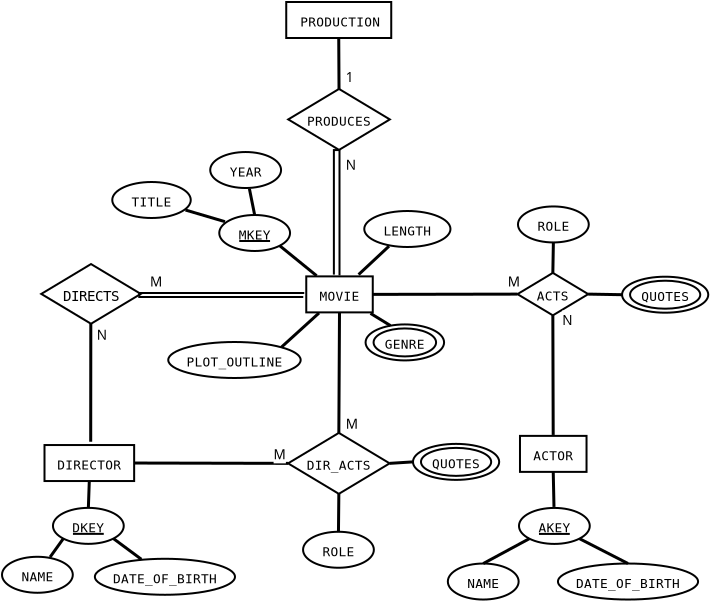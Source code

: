 <?xml version="1.0" encoding="UTF-8"?>
<dia:diagram xmlns:dia="http://www.lysator.liu.se/~alla/dia/">
  <dia:layer name="Background" visible="true" active="true">
    <dia:object type="ER - Entity" version="0" id="O0">
      <dia:attribute name="obj_pos">
        <dia:point val="15.149,3.65"/>
      </dia:attribute>
      <dia:attribute name="obj_bb">
        <dia:rectangle val="15.099,3.6;20.449,5.5"/>
      </dia:attribute>
      <dia:attribute name="elem_corner">
        <dia:point val="15.149,3.65"/>
      </dia:attribute>
      <dia:attribute name="elem_width">
        <dia:real val="5.25"/>
      </dia:attribute>
      <dia:attribute name="elem_height">
        <dia:real val="1.8"/>
      </dia:attribute>
      <dia:attribute name="border_width">
        <dia:real val="0.1"/>
      </dia:attribute>
      <dia:attribute name="border_color">
        <dia:color val="#000000"/>
      </dia:attribute>
      <dia:attribute name="inner_color">
        <dia:color val="#ffffff"/>
      </dia:attribute>
      <dia:attribute name="name">
        <dia:string>#PRODUCTION#</dia:string>
      </dia:attribute>
      <dia:attribute name="weak">
        <dia:boolean val="false"/>
      </dia:attribute>
      <dia:attribute name="associative">
        <dia:boolean val="false"/>
      </dia:attribute>
      <dia:attribute name="font">
        <dia:font family="monospace" style="0" name="Courier"/>
      </dia:attribute>
      <dia:attribute name="font_height">
        <dia:real val="0.8"/>
      </dia:attribute>
    </dia:object>
    <dia:object type="ER - Relationship" version="0" id="O1">
      <dia:attribute name="obj_pos">
        <dia:point val="15.248,7.997"/>
      </dia:attribute>
      <dia:attribute name="obj_bb">
        <dia:rectangle val="14.898,7.947;20.678,11.095"/>
      </dia:attribute>
      <dia:attribute name="elem_corner">
        <dia:point val="15.248,7.997"/>
      </dia:attribute>
      <dia:attribute name="elem_width">
        <dia:real val="5.08"/>
      </dia:attribute>
      <dia:attribute name="elem_height">
        <dia:real val="3.048"/>
      </dia:attribute>
      <dia:attribute name="border_width">
        <dia:real val="0.1"/>
      </dia:attribute>
      <dia:attribute name="border_color">
        <dia:color val="#000000"/>
      </dia:attribute>
      <dia:attribute name="inner_color">
        <dia:color val="#ffffff"/>
      </dia:attribute>
      <dia:attribute name="name">
        <dia:string>#PRODUCES#</dia:string>
      </dia:attribute>
      <dia:attribute name="left_card">
        <dia:string>##</dia:string>
      </dia:attribute>
      <dia:attribute name="right_card">
        <dia:string>##</dia:string>
      </dia:attribute>
      <dia:attribute name="identifying">
        <dia:boolean val="false"/>
      </dia:attribute>
      <dia:attribute name="rotated">
        <dia:boolean val="false"/>
      </dia:attribute>
      <dia:attribute name="font">
        <dia:font family="monospace" style="0" name="Courier"/>
      </dia:attribute>
      <dia:attribute name="font_height">
        <dia:real val="0.8"/>
      </dia:attribute>
    </dia:object>
    <dia:object type="Standard - Line" version="0" id="O2">
      <dia:attribute name="obj_pos">
        <dia:point val="17.774,5.45"/>
      </dia:attribute>
      <dia:attribute name="obj_bb">
        <dia:rectangle val="17.698,5.375;17.863,8.073"/>
      </dia:attribute>
      <dia:attribute name="conn_endpoints">
        <dia:point val="17.774,5.45"/>
        <dia:point val="17.788,7.997"/>
      </dia:attribute>
      <dia:attribute name="numcp">
        <dia:int val="1"/>
      </dia:attribute>
      <dia:attribute name="line_width">
        <dia:real val="0.15"/>
      </dia:attribute>
      <dia:connections>
        <dia:connection handle="0" to="O0" connection="6"/>
        <dia:connection handle="1" to="O1" connection="2"/>
      </dia:connections>
    </dia:object>
    <dia:object type="ER - Entity" version="0" id="O3">
      <dia:attribute name="obj_pos">
        <dia:point val="16.15,17.369"/>
      </dia:attribute>
      <dia:attribute name="obj_bb">
        <dia:rectangle val="16.1,17.319;19.525,19.219"/>
      </dia:attribute>
      <dia:attribute name="elem_corner">
        <dia:point val="16.15,17.369"/>
      </dia:attribute>
      <dia:attribute name="elem_width">
        <dia:real val="3.325"/>
      </dia:attribute>
      <dia:attribute name="elem_height">
        <dia:real val="1.8"/>
      </dia:attribute>
      <dia:attribute name="border_width">
        <dia:real val="0.1"/>
      </dia:attribute>
      <dia:attribute name="border_color">
        <dia:color val="#000000"/>
      </dia:attribute>
      <dia:attribute name="inner_color">
        <dia:color val="#ffffff"/>
      </dia:attribute>
      <dia:attribute name="name">
        <dia:string>#MOVIE#</dia:string>
      </dia:attribute>
      <dia:attribute name="weak">
        <dia:boolean val="false"/>
      </dia:attribute>
      <dia:attribute name="associative">
        <dia:boolean val="false"/>
      </dia:attribute>
      <dia:attribute name="font">
        <dia:font family="monospace" style="0" name="Courier"/>
      </dia:attribute>
      <dia:attribute name="font_height">
        <dia:real val="0.8"/>
      </dia:attribute>
    </dia:object>
    <dia:object type="ER - Relationship" version="0" id="O4">
      <dia:attribute name="obj_pos">
        <dia:point val="2.899,16.753"/>
      </dia:attribute>
      <dia:attribute name="obj_bb">
        <dia:rectangle val="2.549,16.703;8.206,19.777"/>
      </dia:attribute>
      <dia:attribute name="elem_corner">
        <dia:point val="2.899,16.753"/>
      </dia:attribute>
      <dia:attribute name="elem_width">
        <dia:real val="4.957"/>
      </dia:attribute>
      <dia:attribute name="elem_height">
        <dia:real val="2.974"/>
      </dia:attribute>
      <dia:attribute name="border_width">
        <dia:real val="0.1"/>
      </dia:attribute>
      <dia:attribute name="border_color">
        <dia:color val="#000000"/>
      </dia:attribute>
      <dia:attribute name="inner_color">
        <dia:color val="#ffffff"/>
      </dia:attribute>
      <dia:attribute name="name">
        <dia:string>#DIRECTS#</dia:string>
      </dia:attribute>
      <dia:attribute name="left_card">
        <dia:string>##</dia:string>
      </dia:attribute>
      <dia:attribute name="right_card">
        <dia:string>##</dia:string>
      </dia:attribute>
      <dia:attribute name="identifying">
        <dia:boolean val="false"/>
      </dia:attribute>
      <dia:attribute name="rotated">
        <dia:boolean val="false"/>
      </dia:attribute>
      <dia:attribute name="font">
        <dia:font family="monospace" style="0" name="Courier"/>
      </dia:attribute>
      <dia:attribute name="font_height">
        <dia:real val="0.882"/>
      </dia:attribute>
    </dia:object>
    <dia:object type="ER - Relationship" version="0" id="O5">
      <dia:attribute name="obj_pos">
        <dia:point val="26.709,17.194"/>
      </dia:attribute>
      <dia:attribute name="obj_bb">
        <dia:rectangle val="26.359,17.144;30.599,19.368"/>
      </dia:attribute>
      <dia:attribute name="elem_corner">
        <dia:point val="26.709,17.194"/>
      </dia:attribute>
      <dia:attribute name="elem_width">
        <dia:real val="3.54"/>
      </dia:attribute>
      <dia:attribute name="elem_height">
        <dia:real val="2.124"/>
      </dia:attribute>
      <dia:attribute name="border_width">
        <dia:real val="0.1"/>
      </dia:attribute>
      <dia:attribute name="border_color">
        <dia:color val="#000000"/>
      </dia:attribute>
      <dia:attribute name="inner_color">
        <dia:color val="#ffffff"/>
      </dia:attribute>
      <dia:attribute name="name">
        <dia:string>#ACTS#</dia:string>
      </dia:attribute>
      <dia:attribute name="left_card">
        <dia:string>##</dia:string>
      </dia:attribute>
      <dia:attribute name="right_card">
        <dia:string>##</dia:string>
      </dia:attribute>
      <dia:attribute name="identifying">
        <dia:boolean val="false"/>
      </dia:attribute>
      <dia:attribute name="rotated">
        <dia:boolean val="false"/>
      </dia:attribute>
      <dia:attribute name="font">
        <dia:font family="monospace" style="0" name="Courier"/>
      </dia:attribute>
      <dia:attribute name="font_height">
        <dia:real val="0.8"/>
      </dia:attribute>
    </dia:object>
    <dia:object type="ER - Attribute" version="0" id="O6">
      <dia:attribute name="obj_pos">
        <dia:point val="6.45,12.65"/>
      </dia:attribute>
      <dia:attribute name="obj_bb">
        <dia:rectangle val="6.4,12.6;10.425,14.5"/>
      </dia:attribute>
      <dia:attribute name="elem_corner">
        <dia:point val="6.45,12.65"/>
      </dia:attribute>
      <dia:attribute name="elem_width">
        <dia:real val="3.925"/>
      </dia:attribute>
      <dia:attribute name="elem_height">
        <dia:real val="1.8"/>
      </dia:attribute>
      <dia:attribute name="border_width">
        <dia:real val="0.1"/>
      </dia:attribute>
      <dia:attribute name="border_color">
        <dia:color val="#000000"/>
      </dia:attribute>
      <dia:attribute name="inner_color">
        <dia:color val="#ffffff"/>
      </dia:attribute>
      <dia:attribute name="name">
        <dia:string>#TITLE#</dia:string>
      </dia:attribute>
      <dia:attribute name="key">
        <dia:boolean val="false"/>
      </dia:attribute>
      <dia:attribute name="weak_key">
        <dia:boolean val="false"/>
      </dia:attribute>
      <dia:attribute name="derived">
        <dia:boolean val="false"/>
      </dia:attribute>
      <dia:attribute name="multivalued">
        <dia:boolean val="false"/>
      </dia:attribute>
      <dia:attribute name="font">
        <dia:font family="monospace" style="0" name="Courier"/>
      </dia:attribute>
      <dia:attribute name="font_height">
        <dia:real val="0.8"/>
      </dia:attribute>
    </dia:object>
    <dia:object type="ER - Attribute" version="0" id="O7">
      <dia:attribute name="obj_pos">
        <dia:point val="11.348,11.151"/>
      </dia:attribute>
      <dia:attribute name="obj_bb">
        <dia:rectangle val="11.298,11.101;14.938,13.001"/>
      </dia:attribute>
      <dia:attribute name="elem_corner">
        <dia:point val="11.348,11.151"/>
      </dia:attribute>
      <dia:attribute name="elem_width">
        <dia:real val="3.54"/>
      </dia:attribute>
      <dia:attribute name="elem_height">
        <dia:real val="1.8"/>
      </dia:attribute>
      <dia:attribute name="border_width">
        <dia:real val="0.1"/>
      </dia:attribute>
      <dia:attribute name="border_color">
        <dia:color val="#000000"/>
      </dia:attribute>
      <dia:attribute name="inner_color">
        <dia:color val="#ffffff"/>
      </dia:attribute>
      <dia:attribute name="name">
        <dia:string>#YEAR#</dia:string>
      </dia:attribute>
      <dia:attribute name="key">
        <dia:boolean val="false"/>
      </dia:attribute>
      <dia:attribute name="weak_key">
        <dia:boolean val="false"/>
      </dia:attribute>
      <dia:attribute name="derived">
        <dia:boolean val="false"/>
      </dia:attribute>
      <dia:attribute name="multivalued">
        <dia:boolean val="false"/>
      </dia:attribute>
      <dia:attribute name="font">
        <dia:font family="monospace" style="0" name="Courier"/>
      </dia:attribute>
      <dia:attribute name="font_height">
        <dia:real val="0.8"/>
      </dia:attribute>
    </dia:object>
    <dia:object type="ER - Attribute" version="0" id="O8">
      <dia:attribute name="obj_pos">
        <dia:point val="11.8,14.3"/>
      </dia:attribute>
      <dia:attribute name="obj_bb">
        <dia:rectangle val="11.75,14.25;15.39,16.15"/>
      </dia:attribute>
      <dia:attribute name="elem_corner">
        <dia:point val="11.8,14.3"/>
      </dia:attribute>
      <dia:attribute name="elem_width">
        <dia:real val="3.54"/>
      </dia:attribute>
      <dia:attribute name="elem_height">
        <dia:real val="1.8"/>
      </dia:attribute>
      <dia:attribute name="border_width">
        <dia:real val="0.1"/>
      </dia:attribute>
      <dia:attribute name="border_color">
        <dia:color val="#000000"/>
      </dia:attribute>
      <dia:attribute name="inner_color">
        <dia:color val="#ffffff"/>
      </dia:attribute>
      <dia:attribute name="name">
        <dia:string>#MKEY#</dia:string>
      </dia:attribute>
      <dia:attribute name="key">
        <dia:boolean val="true"/>
      </dia:attribute>
      <dia:attribute name="weak_key">
        <dia:boolean val="false"/>
      </dia:attribute>
      <dia:attribute name="derived">
        <dia:boolean val="false"/>
      </dia:attribute>
      <dia:attribute name="multivalued">
        <dia:boolean val="false"/>
      </dia:attribute>
      <dia:attribute name="font">
        <dia:font family="monospace" style="0" name="Courier"/>
      </dia:attribute>
      <dia:attribute name="font_height">
        <dia:real val="0.8"/>
      </dia:attribute>
    </dia:object>
    <dia:object type="ER - Attribute" version="0" id="O9">
      <dia:attribute name="obj_pos">
        <dia:point val="19.05,14.1"/>
      </dia:attribute>
      <dia:attribute name="obj_bb">
        <dia:rectangle val="19,14.05;23.41,15.95"/>
      </dia:attribute>
      <dia:attribute name="elem_corner">
        <dia:point val="19.05,14.1"/>
      </dia:attribute>
      <dia:attribute name="elem_width">
        <dia:real val="4.31"/>
      </dia:attribute>
      <dia:attribute name="elem_height">
        <dia:real val="1.8"/>
      </dia:attribute>
      <dia:attribute name="border_width">
        <dia:real val="0.1"/>
      </dia:attribute>
      <dia:attribute name="border_color">
        <dia:color val="#000000"/>
      </dia:attribute>
      <dia:attribute name="inner_color">
        <dia:color val="#ffffff"/>
      </dia:attribute>
      <dia:attribute name="name">
        <dia:string>#LENGTH#</dia:string>
      </dia:attribute>
      <dia:attribute name="key">
        <dia:boolean val="false"/>
      </dia:attribute>
      <dia:attribute name="weak_key">
        <dia:boolean val="false"/>
      </dia:attribute>
      <dia:attribute name="derived">
        <dia:boolean val="false"/>
      </dia:attribute>
      <dia:attribute name="multivalued">
        <dia:boolean val="false"/>
      </dia:attribute>
      <dia:attribute name="font">
        <dia:font family="monospace" style="0" name="Courier"/>
      </dia:attribute>
      <dia:attribute name="font_height">
        <dia:real val="0.8"/>
      </dia:attribute>
    </dia:object>
    <dia:object type="ER - Attribute" version="0" id="O10">
      <dia:attribute name="obj_pos">
        <dia:point val="9.25,20.65"/>
      </dia:attribute>
      <dia:attribute name="obj_bb">
        <dia:rectangle val="9.2,20.6;15.92,22.5"/>
      </dia:attribute>
      <dia:attribute name="elem_corner">
        <dia:point val="9.25,20.65"/>
      </dia:attribute>
      <dia:attribute name="elem_width">
        <dia:real val="6.62"/>
      </dia:attribute>
      <dia:attribute name="elem_height">
        <dia:real val="1.8"/>
      </dia:attribute>
      <dia:attribute name="border_width">
        <dia:real val="0.1"/>
      </dia:attribute>
      <dia:attribute name="border_color">
        <dia:color val="#000000"/>
      </dia:attribute>
      <dia:attribute name="inner_color">
        <dia:color val="#ffffff"/>
      </dia:attribute>
      <dia:attribute name="name">
        <dia:string>#PLOT_OUTLINE#</dia:string>
      </dia:attribute>
      <dia:attribute name="key">
        <dia:boolean val="false"/>
      </dia:attribute>
      <dia:attribute name="weak_key">
        <dia:boolean val="false"/>
      </dia:attribute>
      <dia:attribute name="derived">
        <dia:boolean val="false"/>
      </dia:attribute>
      <dia:attribute name="multivalued">
        <dia:boolean val="false"/>
      </dia:attribute>
      <dia:attribute name="font">
        <dia:font family="monospace" style="0" name="Courier"/>
      </dia:attribute>
      <dia:attribute name="font_height">
        <dia:real val="0.8"/>
      </dia:attribute>
    </dia:object>
    <dia:object type="ER - Attribute" version="0" id="O11">
      <dia:attribute name="obj_pos">
        <dia:point val="19.116,19.771"/>
      </dia:attribute>
      <dia:attribute name="obj_bb">
        <dia:rectangle val="19.066,19.721;23.091,21.621"/>
      </dia:attribute>
      <dia:attribute name="elem_corner">
        <dia:point val="19.116,19.771"/>
      </dia:attribute>
      <dia:attribute name="elem_width">
        <dia:real val="3.925"/>
      </dia:attribute>
      <dia:attribute name="elem_height">
        <dia:real val="1.8"/>
      </dia:attribute>
      <dia:attribute name="border_width">
        <dia:real val="0.1"/>
      </dia:attribute>
      <dia:attribute name="border_color">
        <dia:color val="#000000"/>
      </dia:attribute>
      <dia:attribute name="inner_color">
        <dia:color val="#ffffff"/>
      </dia:attribute>
      <dia:attribute name="name">
        <dia:string>#GENRE#</dia:string>
      </dia:attribute>
      <dia:attribute name="key">
        <dia:boolean val="false"/>
      </dia:attribute>
      <dia:attribute name="weak_key">
        <dia:boolean val="false"/>
      </dia:attribute>
      <dia:attribute name="derived">
        <dia:boolean val="false"/>
      </dia:attribute>
      <dia:attribute name="multivalued">
        <dia:boolean val="true"/>
      </dia:attribute>
      <dia:attribute name="font">
        <dia:font family="monospace" style="0" name="Courier"/>
      </dia:attribute>
      <dia:attribute name="font_height">
        <dia:real val="0.8"/>
      </dia:attribute>
    </dia:object>
    <dia:object type="ER - Entity" version="0" id="O12">
      <dia:attribute name="obj_pos">
        <dia:point val="3.062,25.802"/>
      </dia:attribute>
      <dia:attribute name="obj_bb">
        <dia:rectangle val="3.012,25.752;7.592,27.652"/>
      </dia:attribute>
      <dia:attribute name="elem_corner">
        <dia:point val="3.062,25.802"/>
      </dia:attribute>
      <dia:attribute name="elem_width">
        <dia:real val="4.48"/>
      </dia:attribute>
      <dia:attribute name="elem_height">
        <dia:real val="1.8"/>
      </dia:attribute>
      <dia:attribute name="border_width">
        <dia:real val="0.1"/>
      </dia:attribute>
      <dia:attribute name="border_color">
        <dia:color val="#000000"/>
      </dia:attribute>
      <dia:attribute name="inner_color">
        <dia:color val="#ffffff"/>
      </dia:attribute>
      <dia:attribute name="name">
        <dia:string>#DIRECTOR#</dia:string>
      </dia:attribute>
      <dia:attribute name="weak">
        <dia:boolean val="false"/>
      </dia:attribute>
      <dia:attribute name="associative">
        <dia:boolean val="false"/>
      </dia:attribute>
      <dia:attribute name="font">
        <dia:font family="monospace" style="0" name="Courier"/>
      </dia:attribute>
      <dia:attribute name="font_height">
        <dia:real val="0.8"/>
      </dia:attribute>
    </dia:object>
    <dia:object type="ER - Attribute" version="0" id="O13">
      <dia:attribute name="obj_pos">
        <dia:point val="3.485,28.943"/>
      </dia:attribute>
      <dia:attribute name="obj_bb">
        <dia:rectangle val="3.435,28.893;7.075,30.793"/>
      </dia:attribute>
      <dia:attribute name="elem_corner">
        <dia:point val="3.485,28.943"/>
      </dia:attribute>
      <dia:attribute name="elem_width">
        <dia:real val="3.54"/>
      </dia:attribute>
      <dia:attribute name="elem_height">
        <dia:real val="1.8"/>
      </dia:attribute>
      <dia:attribute name="border_width">
        <dia:real val="0.1"/>
      </dia:attribute>
      <dia:attribute name="border_color">
        <dia:color val="#000000"/>
      </dia:attribute>
      <dia:attribute name="inner_color">
        <dia:color val="#ffffff"/>
      </dia:attribute>
      <dia:attribute name="name">
        <dia:string>#DKEY#</dia:string>
      </dia:attribute>
      <dia:attribute name="key">
        <dia:boolean val="true"/>
      </dia:attribute>
      <dia:attribute name="weak_key">
        <dia:boolean val="false"/>
      </dia:attribute>
      <dia:attribute name="derived">
        <dia:boolean val="false"/>
      </dia:attribute>
      <dia:attribute name="multivalued">
        <dia:boolean val="false"/>
      </dia:attribute>
      <dia:attribute name="font">
        <dia:font family="monospace" style="0" name="Courier"/>
      </dia:attribute>
      <dia:attribute name="font_height">
        <dia:real val="0.8"/>
      </dia:attribute>
    </dia:object>
    <dia:object type="ER - Attribute" version="0" id="O14">
      <dia:attribute name="obj_pos">
        <dia:point val="0.937,31.389"/>
      </dia:attribute>
      <dia:attribute name="obj_bb">
        <dia:rectangle val="0.887,31.339;4.527,33.239"/>
      </dia:attribute>
      <dia:attribute name="elem_corner">
        <dia:point val="0.937,31.389"/>
      </dia:attribute>
      <dia:attribute name="elem_width">
        <dia:real val="3.54"/>
      </dia:attribute>
      <dia:attribute name="elem_height">
        <dia:real val="1.8"/>
      </dia:attribute>
      <dia:attribute name="border_width">
        <dia:real val="0.1"/>
      </dia:attribute>
      <dia:attribute name="border_color">
        <dia:color val="#000000"/>
      </dia:attribute>
      <dia:attribute name="inner_color">
        <dia:color val="#ffffff"/>
      </dia:attribute>
      <dia:attribute name="name">
        <dia:string>#NAME#</dia:string>
      </dia:attribute>
      <dia:attribute name="key">
        <dia:boolean val="false"/>
      </dia:attribute>
      <dia:attribute name="weak_key">
        <dia:boolean val="false"/>
      </dia:attribute>
      <dia:attribute name="derived">
        <dia:boolean val="false"/>
      </dia:attribute>
      <dia:attribute name="multivalued">
        <dia:boolean val="false"/>
      </dia:attribute>
      <dia:attribute name="font">
        <dia:font family="monospace" style="0" name="Courier"/>
      </dia:attribute>
      <dia:attribute name="font_height">
        <dia:real val="0.8"/>
      </dia:attribute>
    </dia:object>
    <dia:object type="ER - Attribute" version="0" id="O15">
      <dia:attribute name="obj_pos">
        <dia:point val="5.581,31.489"/>
      </dia:attribute>
      <dia:attribute name="obj_bb">
        <dia:rectangle val="5.531,31.439;12.636,33.339"/>
      </dia:attribute>
      <dia:attribute name="elem_corner">
        <dia:point val="5.581,31.489"/>
      </dia:attribute>
      <dia:attribute name="elem_width">
        <dia:real val="7.005"/>
      </dia:attribute>
      <dia:attribute name="elem_height">
        <dia:real val="1.8"/>
      </dia:attribute>
      <dia:attribute name="border_width">
        <dia:real val="0.1"/>
      </dia:attribute>
      <dia:attribute name="border_color">
        <dia:color val="#000000"/>
      </dia:attribute>
      <dia:attribute name="inner_color">
        <dia:color val="#ffffff"/>
      </dia:attribute>
      <dia:attribute name="name">
        <dia:string>#DATE_OF_BIRTH#</dia:string>
      </dia:attribute>
      <dia:attribute name="key">
        <dia:boolean val="false"/>
      </dia:attribute>
      <dia:attribute name="weak_key">
        <dia:boolean val="false"/>
      </dia:attribute>
      <dia:attribute name="derived">
        <dia:boolean val="false"/>
      </dia:attribute>
      <dia:attribute name="multivalued">
        <dia:boolean val="false"/>
      </dia:attribute>
      <dia:attribute name="font">
        <dia:font family="monospace" style="0" name="Courier"/>
      </dia:attribute>
      <dia:attribute name="font_height">
        <dia:real val="0.8"/>
      </dia:attribute>
    </dia:object>
    <dia:object type="ER - Relationship" version="0" id="O16">
      <dia:attribute name="obj_pos">
        <dia:point val="15.239,25.194"/>
      </dia:attribute>
      <dia:attribute name="obj_bb">
        <dia:rectangle val="14.889,25.144;20.669,28.292"/>
      </dia:attribute>
      <dia:attribute name="elem_corner">
        <dia:point val="15.239,25.194"/>
      </dia:attribute>
      <dia:attribute name="elem_width">
        <dia:real val="5.08"/>
      </dia:attribute>
      <dia:attribute name="elem_height">
        <dia:real val="3.048"/>
      </dia:attribute>
      <dia:attribute name="border_width">
        <dia:real val="0.1"/>
      </dia:attribute>
      <dia:attribute name="border_color">
        <dia:color val="#000000"/>
      </dia:attribute>
      <dia:attribute name="inner_color">
        <dia:color val="#ffffff"/>
      </dia:attribute>
      <dia:attribute name="name">
        <dia:string>#DIR_ACTS#</dia:string>
      </dia:attribute>
      <dia:attribute name="left_card">
        <dia:string>##</dia:string>
      </dia:attribute>
      <dia:attribute name="right_card">
        <dia:string>##</dia:string>
      </dia:attribute>
      <dia:attribute name="identifying">
        <dia:boolean val="false"/>
      </dia:attribute>
      <dia:attribute name="rotated">
        <dia:boolean val="false"/>
      </dia:attribute>
      <dia:attribute name="font">
        <dia:font family="monospace" style="0" name="Courier"/>
      </dia:attribute>
      <dia:attribute name="font_height">
        <dia:real val="0.8"/>
      </dia:attribute>
    </dia:object>
    <dia:object type="ER - Attribute" version="0" id="O17">
      <dia:attribute name="obj_pos">
        <dia:point val="15.99,30.138"/>
      </dia:attribute>
      <dia:attribute name="obj_bb">
        <dia:rectangle val="15.94,30.088;19.58,31.988"/>
      </dia:attribute>
      <dia:attribute name="elem_corner">
        <dia:point val="15.99,30.138"/>
      </dia:attribute>
      <dia:attribute name="elem_width">
        <dia:real val="3.54"/>
      </dia:attribute>
      <dia:attribute name="elem_height">
        <dia:real val="1.8"/>
      </dia:attribute>
      <dia:attribute name="border_width">
        <dia:real val="0.1"/>
      </dia:attribute>
      <dia:attribute name="border_color">
        <dia:color val="#000000"/>
      </dia:attribute>
      <dia:attribute name="inner_color">
        <dia:color val="#ffffff"/>
      </dia:attribute>
      <dia:attribute name="name">
        <dia:string>#ROLE#</dia:string>
      </dia:attribute>
      <dia:attribute name="key">
        <dia:boolean val="false"/>
      </dia:attribute>
      <dia:attribute name="weak_key">
        <dia:boolean val="false"/>
      </dia:attribute>
      <dia:attribute name="derived">
        <dia:boolean val="false"/>
      </dia:attribute>
      <dia:attribute name="multivalued">
        <dia:boolean val="false"/>
      </dia:attribute>
      <dia:attribute name="font">
        <dia:font family="monospace" style="0" name="Courier"/>
      </dia:attribute>
      <dia:attribute name="font_height">
        <dia:real val="0.8"/>
      </dia:attribute>
    </dia:object>
    <dia:object type="ER - Attribute" version="0" id="O18">
      <dia:attribute name="obj_pos">
        <dia:point val="21.486,25.744"/>
      </dia:attribute>
      <dia:attribute name="obj_bb">
        <dia:rectangle val="21.436,25.694;25.846,27.594"/>
      </dia:attribute>
      <dia:attribute name="elem_corner">
        <dia:point val="21.486,25.744"/>
      </dia:attribute>
      <dia:attribute name="elem_width">
        <dia:real val="4.31"/>
      </dia:attribute>
      <dia:attribute name="elem_height">
        <dia:real val="1.8"/>
      </dia:attribute>
      <dia:attribute name="border_width">
        <dia:real val="0.1"/>
      </dia:attribute>
      <dia:attribute name="border_color">
        <dia:color val="#000000"/>
      </dia:attribute>
      <dia:attribute name="inner_color">
        <dia:color val="#ffffff"/>
      </dia:attribute>
      <dia:attribute name="name">
        <dia:string>#QUOTES#</dia:string>
      </dia:attribute>
      <dia:attribute name="key">
        <dia:boolean val="false"/>
      </dia:attribute>
      <dia:attribute name="weak_key">
        <dia:boolean val="false"/>
      </dia:attribute>
      <dia:attribute name="derived">
        <dia:boolean val="false"/>
      </dia:attribute>
      <dia:attribute name="multivalued">
        <dia:boolean val="true"/>
      </dia:attribute>
      <dia:attribute name="font">
        <dia:font family="monospace" style="0" name="Courier"/>
      </dia:attribute>
      <dia:attribute name="font_height">
        <dia:real val="0.8"/>
      </dia:attribute>
    </dia:object>
    <dia:object type="ER - Entity" version="0" id="O19">
      <dia:attribute name="obj_pos">
        <dia:point val="26.836,25.344"/>
      </dia:attribute>
      <dia:attribute name="obj_bb">
        <dia:rectangle val="26.786,25.294;30.211,27.194"/>
      </dia:attribute>
      <dia:attribute name="elem_corner">
        <dia:point val="26.836,25.344"/>
      </dia:attribute>
      <dia:attribute name="elem_width">
        <dia:real val="3.325"/>
      </dia:attribute>
      <dia:attribute name="elem_height">
        <dia:real val="1.8"/>
      </dia:attribute>
      <dia:attribute name="border_width">
        <dia:real val="0.1"/>
      </dia:attribute>
      <dia:attribute name="border_color">
        <dia:color val="#000000"/>
      </dia:attribute>
      <dia:attribute name="inner_color">
        <dia:color val="#ffffff"/>
      </dia:attribute>
      <dia:attribute name="name">
        <dia:string>#ACTOR#</dia:string>
      </dia:attribute>
      <dia:attribute name="weak">
        <dia:boolean val="false"/>
      </dia:attribute>
      <dia:attribute name="associative">
        <dia:boolean val="false"/>
      </dia:attribute>
      <dia:attribute name="font">
        <dia:font family="monospace" style="0" name="Courier"/>
      </dia:attribute>
      <dia:attribute name="font_height">
        <dia:real val="0.8"/>
      </dia:attribute>
    </dia:object>
    <dia:object type="ER - Attribute" version="0" id="O20">
      <dia:attribute name="obj_pos">
        <dia:point val="31.94,17.385"/>
      </dia:attribute>
      <dia:attribute name="obj_bb">
        <dia:rectangle val="31.89,17.335;36.3,19.235"/>
      </dia:attribute>
      <dia:attribute name="elem_corner">
        <dia:point val="31.94,17.385"/>
      </dia:attribute>
      <dia:attribute name="elem_width">
        <dia:real val="4.31"/>
      </dia:attribute>
      <dia:attribute name="elem_height">
        <dia:real val="1.8"/>
      </dia:attribute>
      <dia:attribute name="border_width">
        <dia:real val="0.1"/>
      </dia:attribute>
      <dia:attribute name="border_color">
        <dia:color val="#000000"/>
      </dia:attribute>
      <dia:attribute name="inner_color">
        <dia:color val="#ffffff"/>
      </dia:attribute>
      <dia:attribute name="name">
        <dia:string>#QUOTES#</dia:string>
      </dia:attribute>
      <dia:attribute name="key">
        <dia:boolean val="false"/>
      </dia:attribute>
      <dia:attribute name="weak_key">
        <dia:boolean val="false"/>
      </dia:attribute>
      <dia:attribute name="derived">
        <dia:boolean val="false"/>
      </dia:attribute>
      <dia:attribute name="multivalued">
        <dia:boolean val="true"/>
      </dia:attribute>
      <dia:attribute name="font">
        <dia:font family="monospace" style="0" name="Courier"/>
      </dia:attribute>
      <dia:attribute name="font_height">
        <dia:real val="0.8"/>
      </dia:attribute>
    </dia:object>
    <dia:object type="ER - Attribute" version="0" id="O21">
      <dia:attribute name="obj_pos">
        <dia:point val="26.736,13.872"/>
      </dia:attribute>
      <dia:attribute name="obj_bb">
        <dia:rectangle val="26.686,13.822;30.326,15.722"/>
      </dia:attribute>
      <dia:attribute name="elem_corner">
        <dia:point val="26.736,13.872"/>
      </dia:attribute>
      <dia:attribute name="elem_width">
        <dia:real val="3.54"/>
      </dia:attribute>
      <dia:attribute name="elem_height">
        <dia:real val="1.8"/>
      </dia:attribute>
      <dia:attribute name="border_width">
        <dia:real val="0.1"/>
      </dia:attribute>
      <dia:attribute name="border_color">
        <dia:color val="#000000"/>
      </dia:attribute>
      <dia:attribute name="inner_color">
        <dia:color val="#ffffff"/>
      </dia:attribute>
      <dia:attribute name="name">
        <dia:string>#ROLE#</dia:string>
      </dia:attribute>
      <dia:attribute name="key">
        <dia:boolean val="false"/>
      </dia:attribute>
      <dia:attribute name="weak_key">
        <dia:boolean val="false"/>
      </dia:attribute>
      <dia:attribute name="derived">
        <dia:boolean val="false"/>
      </dia:attribute>
      <dia:attribute name="multivalued">
        <dia:boolean val="false"/>
      </dia:attribute>
      <dia:attribute name="font">
        <dia:font family="monospace" style="0" name="Courier"/>
      </dia:attribute>
      <dia:attribute name="font_height">
        <dia:real val="0.8"/>
      </dia:attribute>
    </dia:object>
    <dia:object type="ER - Attribute" version="0" id="O22">
      <dia:attribute name="obj_pos">
        <dia:point val="26.786,28.946"/>
      </dia:attribute>
      <dia:attribute name="obj_bb">
        <dia:rectangle val="26.736,28.896;30.376,30.796"/>
      </dia:attribute>
      <dia:attribute name="elem_corner">
        <dia:point val="26.786,28.946"/>
      </dia:attribute>
      <dia:attribute name="elem_width">
        <dia:real val="3.54"/>
      </dia:attribute>
      <dia:attribute name="elem_height">
        <dia:real val="1.8"/>
      </dia:attribute>
      <dia:attribute name="border_width">
        <dia:real val="0.1"/>
      </dia:attribute>
      <dia:attribute name="border_color">
        <dia:color val="#000000"/>
      </dia:attribute>
      <dia:attribute name="inner_color">
        <dia:color val="#ffffff"/>
      </dia:attribute>
      <dia:attribute name="name">
        <dia:string>#AKEY#</dia:string>
      </dia:attribute>
      <dia:attribute name="key">
        <dia:boolean val="true"/>
      </dia:attribute>
      <dia:attribute name="weak_key">
        <dia:boolean val="false"/>
      </dia:attribute>
      <dia:attribute name="derived">
        <dia:boolean val="false"/>
      </dia:attribute>
      <dia:attribute name="multivalued">
        <dia:boolean val="false"/>
      </dia:attribute>
      <dia:attribute name="font">
        <dia:font family="monospace" style="0" name="Courier"/>
      </dia:attribute>
      <dia:attribute name="font_height">
        <dia:real val="0.8"/>
      </dia:attribute>
    </dia:object>
    <dia:object type="ER - Attribute" version="0" id="O23">
      <dia:attribute name="obj_pos">
        <dia:point val="23.229,31.727"/>
      </dia:attribute>
      <dia:attribute name="obj_bb">
        <dia:rectangle val="23.179,31.677;26.819,33.577"/>
      </dia:attribute>
      <dia:attribute name="elem_corner">
        <dia:point val="23.229,31.727"/>
      </dia:attribute>
      <dia:attribute name="elem_width">
        <dia:real val="3.54"/>
      </dia:attribute>
      <dia:attribute name="elem_height">
        <dia:real val="1.8"/>
      </dia:attribute>
      <dia:attribute name="border_width">
        <dia:real val="0.1"/>
      </dia:attribute>
      <dia:attribute name="border_color">
        <dia:color val="#000000"/>
      </dia:attribute>
      <dia:attribute name="inner_color">
        <dia:color val="#ffffff"/>
      </dia:attribute>
      <dia:attribute name="name">
        <dia:string>#NAME#</dia:string>
      </dia:attribute>
      <dia:attribute name="key">
        <dia:boolean val="false"/>
      </dia:attribute>
      <dia:attribute name="weak_key">
        <dia:boolean val="false"/>
      </dia:attribute>
      <dia:attribute name="derived">
        <dia:boolean val="false"/>
      </dia:attribute>
      <dia:attribute name="multivalued">
        <dia:boolean val="false"/>
      </dia:attribute>
      <dia:attribute name="font">
        <dia:font family="monospace" style="0" name="Courier"/>
      </dia:attribute>
      <dia:attribute name="font_height">
        <dia:real val="0.8"/>
      </dia:attribute>
    </dia:object>
    <dia:object type="ER - Attribute" version="0" id="O24">
      <dia:attribute name="obj_pos">
        <dia:point val="28.735,31.727"/>
      </dia:attribute>
      <dia:attribute name="obj_bb">
        <dia:rectangle val="28.685,31.677;35.79,33.578"/>
      </dia:attribute>
      <dia:attribute name="elem_corner">
        <dia:point val="28.735,31.727"/>
      </dia:attribute>
      <dia:attribute name="elem_width">
        <dia:real val="7.005"/>
      </dia:attribute>
      <dia:attribute name="elem_height">
        <dia:real val="1.8"/>
      </dia:attribute>
      <dia:attribute name="border_width">
        <dia:real val="0.1"/>
      </dia:attribute>
      <dia:attribute name="border_color">
        <dia:color val="#000000"/>
      </dia:attribute>
      <dia:attribute name="inner_color">
        <dia:color val="#ffffff"/>
      </dia:attribute>
      <dia:attribute name="name">
        <dia:string>#DATE_OF_BIRTH#</dia:string>
      </dia:attribute>
      <dia:attribute name="key">
        <dia:boolean val="false"/>
      </dia:attribute>
      <dia:attribute name="weak_key">
        <dia:boolean val="false"/>
      </dia:attribute>
      <dia:attribute name="derived">
        <dia:boolean val="false"/>
      </dia:attribute>
      <dia:attribute name="multivalued">
        <dia:boolean val="false"/>
      </dia:attribute>
      <dia:attribute name="font">
        <dia:font family="monospace" style="0" name="Courier"/>
      </dia:attribute>
      <dia:attribute name="font_height">
        <dia:real val="0.8"/>
      </dia:attribute>
    </dia:object>
    <dia:object type="Standard - Line" version="0" id="O25">
      <dia:attribute name="obj_pos">
        <dia:point val="16.668,17.338"/>
      </dia:attribute>
      <dia:attribute name="obj_bb">
        <dia:rectangle val="14.716,15.731;16.773,17.443"/>
      </dia:attribute>
      <dia:attribute name="conn_endpoints">
        <dia:point val="16.668,17.338"/>
        <dia:point val="14.822,15.836"/>
      </dia:attribute>
      <dia:attribute name="numcp">
        <dia:int val="1"/>
      </dia:attribute>
      <dia:attribute name="line_width">
        <dia:real val="0.15"/>
      </dia:attribute>
      <dia:connections>
        <dia:connection handle="0" to="O3" connection="8"/>
        <dia:connection handle="1" to="O8" connection="7"/>
      </dia:connections>
    </dia:object>
    <dia:object type="Standard - Line" version="0" id="O26">
      <dia:attribute name="obj_pos">
        <dia:point val="13.57,14.3"/>
      </dia:attribute>
      <dia:attribute name="obj_bb">
        <dia:rectangle val="13.219,12.905;13.658,14.388"/>
      </dia:attribute>
      <dia:attribute name="conn_endpoints">
        <dia:point val="13.57,14.3"/>
        <dia:point val="13.307,12.993"/>
      </dia:attribute>
      <dia:attribute name="numcp">
        <dia:int val="1"/>
      </dia:attribute>
      <dia:attribute name="line_width">
        <dia:real val="0.15"/>
      </dia:attribute>
      <dia:connections>
        <dia:connection handle="0" to="O8" connection="1"/>
        <dia:connection handle="1" to="O7" connection="8"/>
      </dia:connections>
    </dia:object>
    <dia:object type="Standard - Line" version="0" id="O27">
      <dia:attribute name="obj_pos">
        <dia:point val="12.085,14.634"/>
      </dia:attribute>
      <dia:attribute name="obj_bb">
        <dia:rectangle val="10.018,13.958;12.178,14.727"/>
      </dia:attribute>
      <dia:attribute name="conn_endpoints">
        <dia:point val="12.085,14.634"/>
        <dia:point val="10.111,14.051"/>
      </dia:attribute>
      <dia:attribute name="numcp">
        <dia:int val="1"/>
      </dia:attribute>
      <dia:attribute name="line_width">
        <dia:real val="0.15"/>
      </dia:attribute>
      <dia:connections>
        <dia:connection handle="1" to="O6" connection="8"/>
      </dia:connections>
    </dia:object>
    <dia:object type="Standard - Line" version="0" id="O28">
      <dia:attribute name="obj_pos">
        <dia:point val="18.766,17.279"/>
      </dia:attribute>
      <dia:attribute name="obj_bb">
        <dia:rectangle val="18.66,15.75;20.395,17.385"/>
      </dia:attribute>
      <dia:attribute name="conn_endpoints">
        <dia:point val="18.766,17.279"/>
        <dia:point val="20.289,15.856"/>
      </dia:attribute>
      <dia:attribute name="numcp">
        <dia:int val="1"/>
      </dia:attribute>
      <dia:attribute name="line_width">
        <dia:real val="0.15"/>
      </dia:attribute>
      <dia:connections>
        <dia:connection handle="1" to="O9" connection="8"/>
      </dia:connections>
    </dia:object>
    <dia:object type="Standard - Line" version="0" id="O29">
      <dia:attribute name="obj_pos">
        <dia:point val="16.789,19.199"/>
      </dia:attribute>
      <dia:attribute name="obj_bb">
        <dia:rectangle val="14.795,19.093;16.895,21.02"/>
      </dia:attribute>
      <dia:attribute name="conn_endpoints">
        <dia:point val="16.789,19.199"/>
        <dia:point val="14.9,20.914"/>
      </dia:attribute>
      <dia:attribute name="numcp">
        <dia:int val="1"/>
      </dia:attribute>
      <dia:attribute name="line_width">
        <dia:real val="0.15"/>
      </dia:attribute>
      <dia:connections>
        <dia:connection handle="0" to="O3" connection="8"/>
        <dia:connection handle="1" to="O10" connection="2"/>
      </dia:connections>
    </dia:object>
    <dia:object type="Standard - Line" version="0" id="O30">
      <dia:attribute name="obj_pos">
        <dia:point val="19.362,19.219"/>
      </dia:attribute>
      <dia:attribute name="obj_bb">
        <dia:rectangle val="19.259,19.116;20.465,19.936"/>
      </dia:attribute>
      <dia:attribute name="conn_endpoints">
        <dia:point val="19.362,19.219"/>
        <dia:point val="20.362,19.832"/>
      </dia:attribute>
      <dia:attribute name="numcp">
        <dia:int val="1"/>
      </dia:attribute>
      <dia:attribute name="line_width">
        <dia:real val="0.15"/>
      </dia:attribute>
      <dia:connections>
        <dia:connection handle="0" to="O3" connection="8"/>
      </dia:connections>
    </dia:object>
    <dia:object type="Standard - Line" version="0" id="O31">
      <dia:attribute name="obj_pos">
        <dia:point val="5.377,19.727"/>
      </dia:attribute>
      <dia:attribute name="obj_bb">
        <dia:rectangle val="5.297,19.652;5.452,25.712"/>
      </dia:attribute>
      <dia:attribute name="conn_endpoints">
        <dia:point val="5.377,19.727"/>
        <dia:point val="5.372,25.637"/>
      </dia:attribute>
      <dia:attribute name="numcp">
        <dia:int val="1"/>
      </dia:attribute>
      <dia:attribute name="line_width">
        <dia:real val="0.15"/>
      </dia:attribute>
      <dia:connections>
        <dia:connection handle="0" to="O4" connection="6"/>
      </dia:connections>
    </dia:object>
    <dia:object type="Standard - Line" version="0" id="O32">
      <dia:attribute name="obj_pos">
        <dia:point val="17.812,19.169"/>
      </dia:attribute>
      <dia:attribute name="obj_bb">
        <dia:rectangle val="17.704,19.094;17.888,25.269"/>
      </dia:attribute>
      <dia:attribute name="conn_endpoints">
        <dia:point val="17.812,19.169"/>
        <dia:point val="17.779,25.194"/>
      </dia:attribute>
      <dia:attribute name="numcp">
        <dia:int val="1"/>
      </dia:attribute>
      <dia:attribute name="line_width">
        <dia:real val="0.15"/>
      </dia:attribute>
      <dia:connections>
        <dia:connection handle="0" to="O3" connection="6"/>
        <dia:connection handle="1" to="O16" connection="2"/>
      </dia:connections>
    </dia:object>
    <dia:object type="Standard - Line" version="0" id="O33">
      <dia:attribute name="obj_pos">
        <dia:point val="5.302,27.602"/>
      </dia:attribute>
      <dia:attribute name="obj_bb">
        <dia:rectangle val="5.178,27.524;5.379,29.021"/>
      </dia:attribute>
      <dia:attribute name="conn_endpoints">
        <dia:point val="5.302,27.602"/>
        <dia:point val="5.255,28.943"/>
      </dia:attribute>
      <dia:attribute name="numcp">
        <dia:int val="1"/>
      </dia:attribute>
      <dia:attribute name="line_width">
        <dia:real val="0.15"/>
      </dia:attribute>
      <dia:connections>
        <dia:connection handle="0" to="O12" connection="6"/>
        <dia:connection handle="1" to="O13" connection="1"/>
      </dia:connections>
    </dia:object>
    <dia:object type="Standard - Line" version="0" id="O34">
      <dia:attribute name="obj_pos">
        <dia:point val="4.004,30.479"/>
      </dia:attribute>
      <dia:attribute name="obj_bb">
        <dia:rectangle val="3.237,30.375;4.108,31.508"/>
      </dia:attribute>
      <dia:attribute name="conn_endpoints">
        <dia:point val="4.004,30.479"/>
        <dia:point val="3.342,31.403"/>
      </dia:attribute>
      <dia:attribute name="numcp">
        <dia:int val="1"/>
      </dia:attribute>
      <dia:attribute name="line_width">
        <dia:real val="0.15"/>
      </dia:attribute>
      <dia:connections>
        <dia:connection handle="0" to="O13" connection="5"/>
        <dia:connection handle="1" to="O14" connection="8"/>
      </dia:connections>
    </dia:object>
    <dia:object type="Standard - Line" version="0" id="O35">
      <dia:attribute name="obj_pos">
        <dia:point val="6.507,30.479"/>
      </dia:attribute>
      <dia:attribute name="obj_bb">
        <dia:rectangle val="6.402,30.375;8.011,31.621"/>
      </dia:attribute>
      <dia:attribute name="conn_endpoints">
        <dia:point val="6.507,30.479"/>
        <dia:point val="7.906,31.516"/>
      </dia:attribute>
      <dia:attribute name="numcp">
        <dia:int val="1"/>
      </dia:attribute>
      <dia:attribute name="line_width">
        <dia:real val="0.15"/>
      </dia:attribute>
      <dia:connections>
        <dia:connection handle="0" to="O13" connection="7"/>
        <dia:connection handle="1" to="O15" connection="8"/>
      </dia:connections>
    </dia:object>
    <dia:object type="Standard - Line" version="0" id="O36">
      <dia:attribute name="obj_pos">
        <dia:point val="17.779,28.242"/>
      </dia:attribute>
      <dia:attribute name="obj_bb">
        <dia:rectangle val="17.684,28.166;17.855,30.214"/>
      </dia:attribute>
      <dia:attribute name="conn_endpoints">
        <dia:point val="17.779,28.242"/>
        <dia:point val="17.76,30.138"/>
      </dia:attribute>
      <dia:attribute name="numcp">
        <dia:int val="1"/>
      </dia:attribute>
      <dia:attribute name="line_width">
        <dia:real val="0.15"/>
      </dia:attribute>
      <dia:connections>
        <dia:connection handle="0" to="O16" connection="6"/>
        <dia:connection handle="1" to="O17" connection="1"/>
      </dia:connections>
    </dia:object>
    <dia:object type="Standard - Line" version="0" id="O37">
      <dia:attribute name="obj_pos">
        <dia:point val="7.542,26.702"/>
      </dia:attribute>
      <dia:attribute name="obj_bb">
        <dia:rectangle val="7.467,26.626;15.314,26.793"/>
      </dia:attribute>
      <dia:attribute name="conn_endpoints">
        <dia:point val="7.542,26.702"/>
        <dia:point val="15.239,26.718"/>
      </dia:attribute>
      <dia:attribute name="numcp">
        <dia:int val="1"/>
      </dia:attribute>
      <dia:attribute name="line_width">
        <dia:real val="0.15"/>
      </dia:attribute>
      <dia:connections>
        <dia:connection handle="0" to="O12" connection="4"/>
        <dia:connection handle="1" to="O16" connection="0"/>
      </dia:connections>
    </dia:object>
    <dia:object type="Standard - Line" version="0" id="O38">
      <dia:attribute name="obj_pos">
        <dia:point val="20.319,26.718"/>
      </dia:attribute>
      <dia:attribute name="obj_bb">
        <dia:rectangle val="20.239,26.564;21.566,26.797"/>
      </dia:attribute>
      <dia:attribute name="conn_endpoints">
        <dia:point val="20.319,26.718"/>
        <dia:point val="21.486,26.644"/>
      </dia:attribute>
      <dia:attribute name="numcp">
        <dia:int val="1"/>
      </dia:attribute>
      <dia:attribute name="line_width">
        <dia:real val="0.15"/>
      </dia:attribute>
      <dia:connections>
        <dia:connection handle="0" to="O16" connection="4"/>
        <dia:connection handle="1" to="O18" connection="3"/>
      </dia:connections>
    </dia:object>
    <dia:object type="Standard - Line" version="0" id="O39">
      <dia:attribute name="obj_pos">
        <dia:point val="19.475,18.269"/>
      </dia:attribute>
      <dia:attribute name="obj_bb">
        <dia:rectangle val="19.4,18.181;26.784,18.344"/>
      </dia:attribute>
      <dia:attribute name="conn_endpoints">
        <dia:point val="19.475,18.269"/>
        <dia:point val="26.709,18.256"/>
      </dia:attribute>
      <dia:attribute name="numcp">
        <dia:int val="1"/>
      </dia:attribute>
      <dia:attribute name="line_width">
        <dia:real val="0.15"/>
      </dia:attribute>
      <dia:connections>
        <dia:connection handle="0" to="O3" connection="4"/>
        <dia:connection handle="1" to="O5" connection="0"/>
      </dia:connections>
    </dia:object>
    <dia:object type="Standard - Line" version="0" id="O40">
      <dia:attribute name="obj_pos">
        <dia:point val="28.479,19.318"/>
      </dia:attribute>
      <dia:attribute name="obj_bb">
        <dia:rectangle val="28.404,19.243;28.571,25.371"/>
      </dia:attribute>
      <dia:attribute name="conn_endpoints">
        <dia:point val="28.479,19.318"/>
        <dia:point val="28.496,25.296"/>
      </dia:attribute>
      <dia:attribute name="numcp">
        <dia:int val="1"/>
      </dia:attribute>
      <dia:attribute name="line_width">
        <dia:real val="0.15"/>
      </dia:attribute>
      <dia:connections>
        <dia:connection handle="0" to="O5" connection="6"/>
        <dia:connection handle="1" to="O19" connection="8"/>
      </dia:connections>
    </dia:object>
    <dia:object type="Standard - Line" version="0" id="O41">
      <dia:attribute name="obj_pos">
        <dia:point val="31.94,18.285"/>
      </dia:attribute>
      <dia:attribute name="obj_bb">
        <dia:rectangle val="30.173,18.18;32.016,18.362"/>
      </dia:attribute>
      <dia:attribute name="conn_endpoints">
        <dia:point val="31.94,18.285"/>
        <dia:point val="30.249,18.256"/>
      </dia:attribute>
      <dia:attribute name="numcp">
        <dia:int val="1"/>
      </dia:attribute>
      <dia:attribute name="line_width">
        <dia:real val="0.15"/>
      </dia:attribute>
      <dia:connections>
        <dia:connection handle="0" to="O20" connection="3"/>
        <dia:connection handle="1" to="O5" connection="4"/>
      </dia:connections>
    </dia:object>
    <dia:object type="Standard - Line" version="0" id="O42">
      <dia:attribute name="obj_pos">
        <dia:point val="28.506,15.672"/>
      </dia:attribute>
      <dia:attribute name="obj_bb">
        <dia:rectangle val="28.403,15.596;28.582,17.27"/>
      </dia:attribute>
      <dia:attribute name="conn_endpoints">
        <dia:point val="28.506,15.672"/>
        <dia:point val="28.479,17.194"/>
      </dia:attribute>
      <dia:attribute name="numcp">
        <dia:int val="1"/>
      </dia:attribute>
      <dia:attribute name="line_width">
        <dia:real val="0.15"/>
      </dia:attribute>
      <dia:connections>
        <dia:connection handle="0" to="O21" connection="6"/>
        <dia:connection handle="1" to="O5" connection="2"/>
      </dia:connections>
    </dia:object>
    <dia:object type="Standard - Line" version="0" id="O43">
      <dia:attribute name="obj_pos">
        <dia:point val="28.499,27.144"/>
      </dia:attribute>
      <dia:attribute name="obj_bb">
        <dia:rectangle val="28.422,27.068;28.613,28.972"/>
      </dia:attribute>
      <dia:attribute name="conn_endpoints">
        <dia:point val="28.499,27.144"/>
        <dia:point val="28.536,28.896"/>
      </dia:attribute>
      <dia:attribute name="numcp">
        <dia:int val="1"/>
      </dia:attribute>
      <dia:attribute name="line_width">
        <dia:real val="0.15"/>
      </dia:attribute>
      <dia:connections>
        <dia:connection handle="0" to="O19" connection="6"/>
        <dia:connection handle="1" to="O22" connection="8"/>
      </dia:connections>
    </dia:object>
    <dia:object type="Standard - Line" version="0" id="O44">
      <dia:attribute name="obj_pos">
        <dia:point val="24.999,31.727"/>
      </dia:attribute>
      <dia:attribute name="obj_bb">
        <dia:rectangle val="24.897,30.381;27.406,31.829"/>
      </dia:attribute>
      <dia:attribute name="conn_endpoints">
        <dia:point val="24.999,31.727"/>
        <dia:point val="27.305,30.482"/>
      </dia:attribute>
      <dia:attribute name="numcp">
        <dia:int val="1"/>
      </dia:attribute>
      <dia:attribute name="line_width">
        <dia:real val="0.15"/>
      </dia:attribute>
      <dia:connections>
        <dia:connection handle="0" to="O23" connection="1"/>
        <dia:connection handle="1" to="O22" connection="5"/>
      </dia:connections>
    </dia:object>
    <dia:object type="Standard - Line" version="0" id="O45">
      <dia:attribute name="obj_pos">
        <dia:point val="32.237,31.727"/>
      </dia:attribute>
      <dia:attribute name="obj_bb">
        <dia:rectangle val="29.707,30.381;32.338,31.828"/>
      </dia:attribute>
      <dia:attribute name="conn_endpoints">
        <dia:point val="32.237,31.727"/>
        <dia:point val="29.808,30.482"/>
      </dia:attribute>
      <dia:attribute name="numcp">
        <dia:int val="1"/>
      </dia:attribute>
      <dia:attribute name="line_width">
        <dia:real val="0.15"/>
      </dia:attribute>
      <dia:connections>
        <dia:connection handle="0" to="O24" connection="1"/>
        <dia:connection handle="1" to="O22" connection="7"/>
      </dia:connections>
    </dia:object>
    <dia:object type="Standard - Text" version="1" id="O46">
      <dia:attribute name="obj_pos">
        <dia:point val="6.584,7.467"/>
      </dia:attribute>
      <dia:attribute name="obj_bb">
        <dia:rectangle val="6.584,6.827;6.584,7.6"/>
      </dia:attribute>
      <dia:attribute name="text">
        <dia:composite type="text">
          <dia:attribute name="string">
            <dia:string>##</dia:string>
          </dia:attribute>
          <dia:attribute name="font">
            <dia:font family="sans" style="0" name="Helvetica"/>
          </dia:attribute>
          <dia:attribute name="height">
            <dia:real val="0.8"/>
          </dia:attribute>
          <dia:attribute name="pos">
            <dia:point val="6.584,7.467"/>
          </dia:attribute>
          <dia:attribute name="color">
            <dia:color val="#000000"/>
          </dia:attribute>
          <dia:attribute name="alignment">
            <dia:enum val="0"/>
          </dia:attribute>
        </dia:composite>
      </dia:attribute>
      <dia:attribute name="valign">
        <dia:enum val="3"/>
      </dia:attribute>
    </dia:object>
    <dia:object type="ER - Participation" version="1" id="O47">
      <dia:attribute name="obj_pos">
        <dia:point val="17.812,17.319"/>
      </dia:attribute>
      <dia:attribute name="obj_bb">
        <dia:rectangle val="17.481,11.004;17.863,17.369"/>
      </dia:attribute>
      <dia:attribute name="orth_points">
        <dia:point val="17.812,17.319"/>
        <dia:point val="17.812,11.054"/>
        <dia:point val="17.531,11.054"/>
        <dia:point val="17.531,17.279"/>
      </dia:attribute>
      <dia:attribute name="orth_orient">
        <dia:enum val="1"/>
        <dia:enum val="0"/>
        <dia:enum val="1"/>
      </dia:attribute>
      <dia:attribute name="autorouting">
        <dia:boolean val="false"/>
      </dia:attribute>
      <dia:attribute name="total">
        <dia:boolean val="false"/>
      </dia:attribute>
      <dia:connections>
        <dia:connection handle="0" to="O3" connection="8"/>
      </dia:connections>
    </dia:object>
    <dia:object type="Standard - Text" version="1" id="O48">
      <dia:attribute name="obj_pos">
        <dia:point val="17.788,9.521"/>
      </dia:attribute>
      <dia:attribute name="obj_bb">
        <dia:rectangle val="17.788,8.844;17.788,9.661"/>
      </dia:attribute>
      <dia:attribute name="text">
        <dia:composite type="text">
          <dia:attribute name="string">
            <dia:string>##</dia:string>
          </dia:attribute>
          <dia:attribute name="font">
            <dia:font family="sans" style="0" name="Helvetica"/>
          </dia:attribute>
          <dia:attribute name="height">
            <dia:real val="0.846"/>
          </dia:attribute>
          <dia:attribute name="pos">
            <dia:point val="17.788,9.521"/>
          </dia:attribute>
          <dia:attribute name="color">
            <dia:color val="#000000"/>
          </dia:attribute>
          <dia:attribute name="alignment">
            <dia:enum val="0"/>
          </dia:attribute>
        </dia:composite>
      </dia:attribute>
      <dia:attribute name="valign">
        <dia:enum val="3"/>
      </dia:attribute>
      <dia:connections>
        <dia:connection handle="0" to="O1" connection="8"/>
      </dia:connections>
    </dia:object>
    <dia:object type="ER - Participation" version="1" id="O49">
      <dia:attribute name="obj_pos">
        <dia:point val="16.05,18.2"/>
      </dia:attribute>
      <dia:attribute name="obj_bb">
        <dia:rectangle val="7.75,18.15;16.1,18.45"/>
      </dia:attribute>
      <dia:attribute name="orth_points">
        <dia:point val="16.05,18.2"/>
        <dia:point val="7.8,18.2"/>
        <dia:point val="7.8,18.4"/>
        <dia:point val="16,18.4"/>
      </dia:attribute>
      <dia:attribute name="orth_orient">
        <dia:enum val="0"/>
        <dia:enum val="1"/>
        <dia:enum val="0"/>
      </dia:attribute>
      <dia:attribute name="autorouting">
        <dia:boolean val="false"/>
      </dia:attribute>
      <dia:attribute name="total">
        <dia:boolean val="false"/>
      </dia:attribute>
    </dia:object>
    <dia:object type="Standard - Text" version="1" id="O50">
      <dia:attribute name="obj_pos">
        <dia:point val="5.673,20.54"/>
      </dia:attribute>
      <dia:attribute name="obj_bb">
        <dia:rectangle val="5.673,19.863;6.125,20.68"/>
      </dia:attribute>
      <dia:attribute name="text">
        <dia:composite type="text">
          <dia:attribute name="string">
            <dia:string>#N#</dia:string>
          </dia:attribute>
          <dia:attribute name="font">
            <dia:font family="sans" style="0" name="Helvetica"/>
          </dia:attribute>
          <dia:attribute name="height">
            <dia:real val="0.846"/>
          </dia:attribute>
          <dia:attribute name="pos">
            <dia:point val="5.673,20.54"/>
          </dia:attribute>
          <dia:attribute name="color">
            <dia:color val="#000000"/>
          </dia:attribute>
          <dia:attribute name="alignment">
            <dia:enum val="0"/>
          </dia:attribute>
        </dia:composite>
      </dia:attribute>
      <dia:attribute name="valign">
        <dia:enum val="3"/>
      </dia:attribute>
      <dia:attribute name="fill_color">
        <dia:color val="#ffffff"/>
      </dia:attribute>
      <dia:attribute name="show_background">
        <dia:boolean val="true"/>
      </dia:attribute>
    </dia:object>
    <dia:object type="Standard - Text" version="1" id="O51">
      <dia:attribute name="obj_pos">
        <dia:point val="28.945,19.799"/>
      </dia:attribute>
      <dia:attribute name="obj_bb">
        <dia:rectangle val="28.945,19.122;29.397,19.939"/>
      </dia:attribute>
      <dia:attribute name="text">
        <dia:composite type="text">
          <dia:attribute name="string">
            <dia:string>#N#</dia:string>
          </dia:attribute>
          <dia:attribute name="font">
            <dia:font family="sans" style="0" name="Helvetica"/>
          </dia:attribute>
          <dia:attribute name="height">
            <dia:real val="0.846"/>
          </dia:attribute>
          <dia:attribute name="pos">
            <dia:point val="28.945,19.799"/>
          </dia:attribute>
          <dia:attribute name="color">
            <dia:color val="#000000"/>
          </dia:attribute>
          <dia:attribute name="alignment">
            <dia:enum val="0"/>
          </dia:attribute>
        </dia:composite>
      </dia:attribute>
      <dia:attribute name="valign">
        <dia:enum val="3"/>
      </dia:attribute>
      <dia:attribute name="fill_color">
        <dia:color val="#ffffff"/>
      </dia:attribute>
      <dia:attribute name="show_background">
        <dia:boolean val="true"/>
      </dia:attribute>
    </dia:object>
    <dia:object type="Standard - Text" version="1" id="O52">
      <dia:attribute name="obj_pos">
        <dia:point val="18.124,24.987"/>
      </dia:attribute>
      <dia:attribute name="obj_bb">
        <dia:rectangle val="18.124,24.309;18.646,25.127"/>
      </dia:attribute>
      <dia:attribute name="text">
        <dia:composite type="text">
          <dia:attribute name="string">
            <dia:string>#M#</dia:string>
          </dia:attribute>
          <dia:attribute name="font">
            <dia:font family="sans" style="0" name="Helvetica"/>
          </dia:attribute>
          <dia:attribute name="height">
            <dia:real val="0.846"/>
          </dia:attribute>
          <dia:attribute name="pos">
            <dia:point val="18.124,24.987"/>
          </dia:attribute>
          <dia:attribute name="color">
            <dia:color val="#000000"/>
          </dia:attribute>
          <dia:attribute name="alignment">
            <dia:enum val="0"/>
          </dia:attribute>
        </dia:composite>
      </dia:attribute>
      <dia:attribute name="valign">
        <dia:enum val="3"/>
      </dia:attribute>
      <dia:attribute name="fill_color">
        <dia:color val="#ffffff"/>
      </dia:attribute>
      <dia:attribute name="show_background">
        <dia:boolean val="true"/>
      </dia:attribute>
    </dia:object>
    <dia:object type="Standard - Text" version="1" id="O53">
      <dia:attribute name="obj_pos">
        <dia:point val="8.341,17.872"/>
      </dia:attribute>
      <dia:attribute name="obj_bb">
        <dia:rectangle val="8.321,17.174;8.864,18.053"/>
      </dia:attribute>
      <dia:attribute name="text">
        <dia:composite type="text">
          <dia:attribute name="string">
            <dia:string>#M#</dia:string>
          </dia:attribute>
          <dia:attribute name="font">
            <dia:font family="sans" style="0" name="Helvetica"/>
          </dia:attribute>
          <dia:attribute name="height">
            <dia:real val="0.846"/>
          </dia:attribute>
          <dia:attribute name="pos">
            <dia:point val="8.341,17.872"/>
          </dia:attribute>
          <dia:attribute name="color">
            <dia:color val="#000000"/>
          </dia:attribute>
          <dia:attribute name="alignment">
            <dia:enum val="0"/>
          </dia:attribute>
        </dia:composite>
      </dia:attribute>
      <dia:attribute name="valign">
        <dia:enum val="3"/>
      </dia:attribute>
      <dia:attribute name="fill_color">
        <dia:color val="#ffffff"/>
      </dia:attribute>
      <dia:attribute name="show_background">
        <dia:boolean val="true"/>
      </dia:attribute>
    </dia:object>
    <dia:object type="Standard - Text" version="1" id="O54">
      <dia:attribute name="obj_pos">
        <dia:point val="26.227,17.872"/>
      </dia:attribute>
      <dia:attribute name="obj_bb">
        <dia:rectangle val="26.206,17.174;26.75,18.053"/>
      </dia:attribute>
      <dia:attribute name="text">
        <dia:composite type="text">
          <dia:attribute name="string">
            <dia:string>#M#</dia:string>
          </dia:attribute>
          <dia:attribute name="font">
            <dia:font family="sans" style="0" name="Helvetica"/>
          </dia:attribute>
          <dia:attribute name="height">
            <dia:real val="0.846"/>
          </dia:attribute>
          <dia:attribute name="pos">
            <dia:point val="26.227,17.872"/>
          </dia:attribute>
          <dia:attribute name="color">
            <dia:color val="#000000"/>
          </dia:attribute>
          <dia:attribute name="alignment">
            <dia:enum val="0"/>
          </dia:attribute>
        </dia:composite>
      </dia:attribute>
      <dia:attribute name="valign">
        <dia:enum val="3"/>
      </dia:attribute>
      <dia:attribute name="fill_color">
        <dia:color val="#ffffff"/>
      </dia:attribute>
      <dia:attribute name="show_background">
        <dia:boolean val="true"/>
      </dia:attribute>
    </dia:object>
    <dia:object type="Standard - Text" version="1" id="O55">
      <dia:attribute name="obj_pos">
        <dia:point val="14.517,26.518"/>
      </dia:attribute>
      <dia:attribute name="obj_bb">
        <dia:rectangle val="14.497,25.821;15.04,26.699"/>
      </dia:attribute>
      <dia:attribute name="text">
        <dia:composite type="text">
          <dia:attribute name="string">
            <dia:string>#M#</dia:string>
          </dia:attribute>
          <dia:attribute name="font">
            <dia:font family="sans" style="0" name="Helvetica"/>
          </dia:attribute>
          <dia:attribute name="height">
            <dia:real val="0.846"/>
          </dia:attribute>
          <dia:attribute name="pos">
            <dia:point val="14.517,26.518"/>
          </dia:attribute>
          <dia:attribute name="color">
            <dia:color val="#000000"/>
          </dia:attribute>
          <dia:attribute name="alignment">
            <dia:enum val="0"/>
          </dia:attribute>
        </dia:composite>
      </dia:attribute>
      <dia:attribute name="valign">
        <dia:enum val="3"/>
      </dia:attribute>
      <dia:attribute name="fill_color">
        <dia:color val="#ffffff"/>
      </dia:attribute>
      <dia:attribute name="show_background">
        <dia:boolean val="true"/>
      </dia:attribute>
    </dia:object>
    <dia:object type="Standard - Text" version="1" id="O56">
      <dia:attribute name="obj_pos">
        <dia:point val="18.124,7.644"/>
      </dia:attribute>
      <dia:attribute name="obj_bb">
        <dia:rectangle val="18.124,6.967;18.494,7.784"/>
      </dia:attribute>
      <dia:attribute name="text">
        <dia:composite type="text">
          <dia:attribute name="string">
            <dia:string>#1#</dia:string>
          </dia:attribute>
          <dia:attribute name="font">
            <dia:font family="sans" style="0" name="Helvetica"/>
          </dia:attribute>
          <dia:attribute name="height">
            <dia:real val="0.846"/>
          </dia:attribute>
          <dia:attribute name="pos">
            <dia:point val="18.124,7.644"/>
          </dia:attribute>
          <dia:attribute name="color">
            <dia:color val="#000000"/>
          </dia:attribute>
          <dia:attribute name="alignment">
            <dia:enum val="0"/>
          </dia:attribute>
        </dia:composite>
      </dia:attribute>
      <dia:attribute name="valign">
        <dia:enum val="3"/>
      </dia:attribute>
      <dia:attribute name="fill_color">
        <dia:color val="#ffffff"/>
      </dia:attribute>
      <dia:attribute name="show_background">
        <dia:boolean val="true"/>
      </dia:attribute>
    </dia:object>
    <dia:object type="Standard - Text" version="1" id="O57">
      <dia:attribute name="obj_pos">
        <dia:point val="18.124,12.042"/>
      </dia:attribute>
      <dia:attribute name="obj_bb">
        <dia:rectangle val="18.104,11.344;18.576,12.223"/>
      </dia:attribute>
      <dia:attribute name="text">
        <dia:composite type="text">
          <dia:attribute name="string">
            <dia:string>#N#</dia:string>
          </dia:attribute>
          <dia:attribute name="font">
            <dia:font family="sans" style="0" name="Helvetica"/>
          </dia:attribute>
          <dia:attribute name="height">
            <dia:real val="0.846"/>
          </dia:attribute>
          <dia:attribute name="pos">
            <dia:point val="18.124,12.042"/>
          </dia:attribute>
          <dia:attribute name="color">
            <dia:color val="#000000"/>
          </dia:attribute>
          <dia:attribute name="alignment">
            <dia:enum val="0"/>
          </dia:attribute>
        </dia:composite>
      </dia:attribute>
      <dia:attribute name="valign">
        <dia:enum val="3"/>
      </dia:attribute>
      <dia:attribute name="fill_color">
        <dia:color val="#ffffff"/>
      </dia:attribute>
      <dia:attribute name="show_background">
        <dia:boolean val="true"/>
      </dia:attribute>
    </dia:object>
  </dia:layer>
</dia:diagram>

